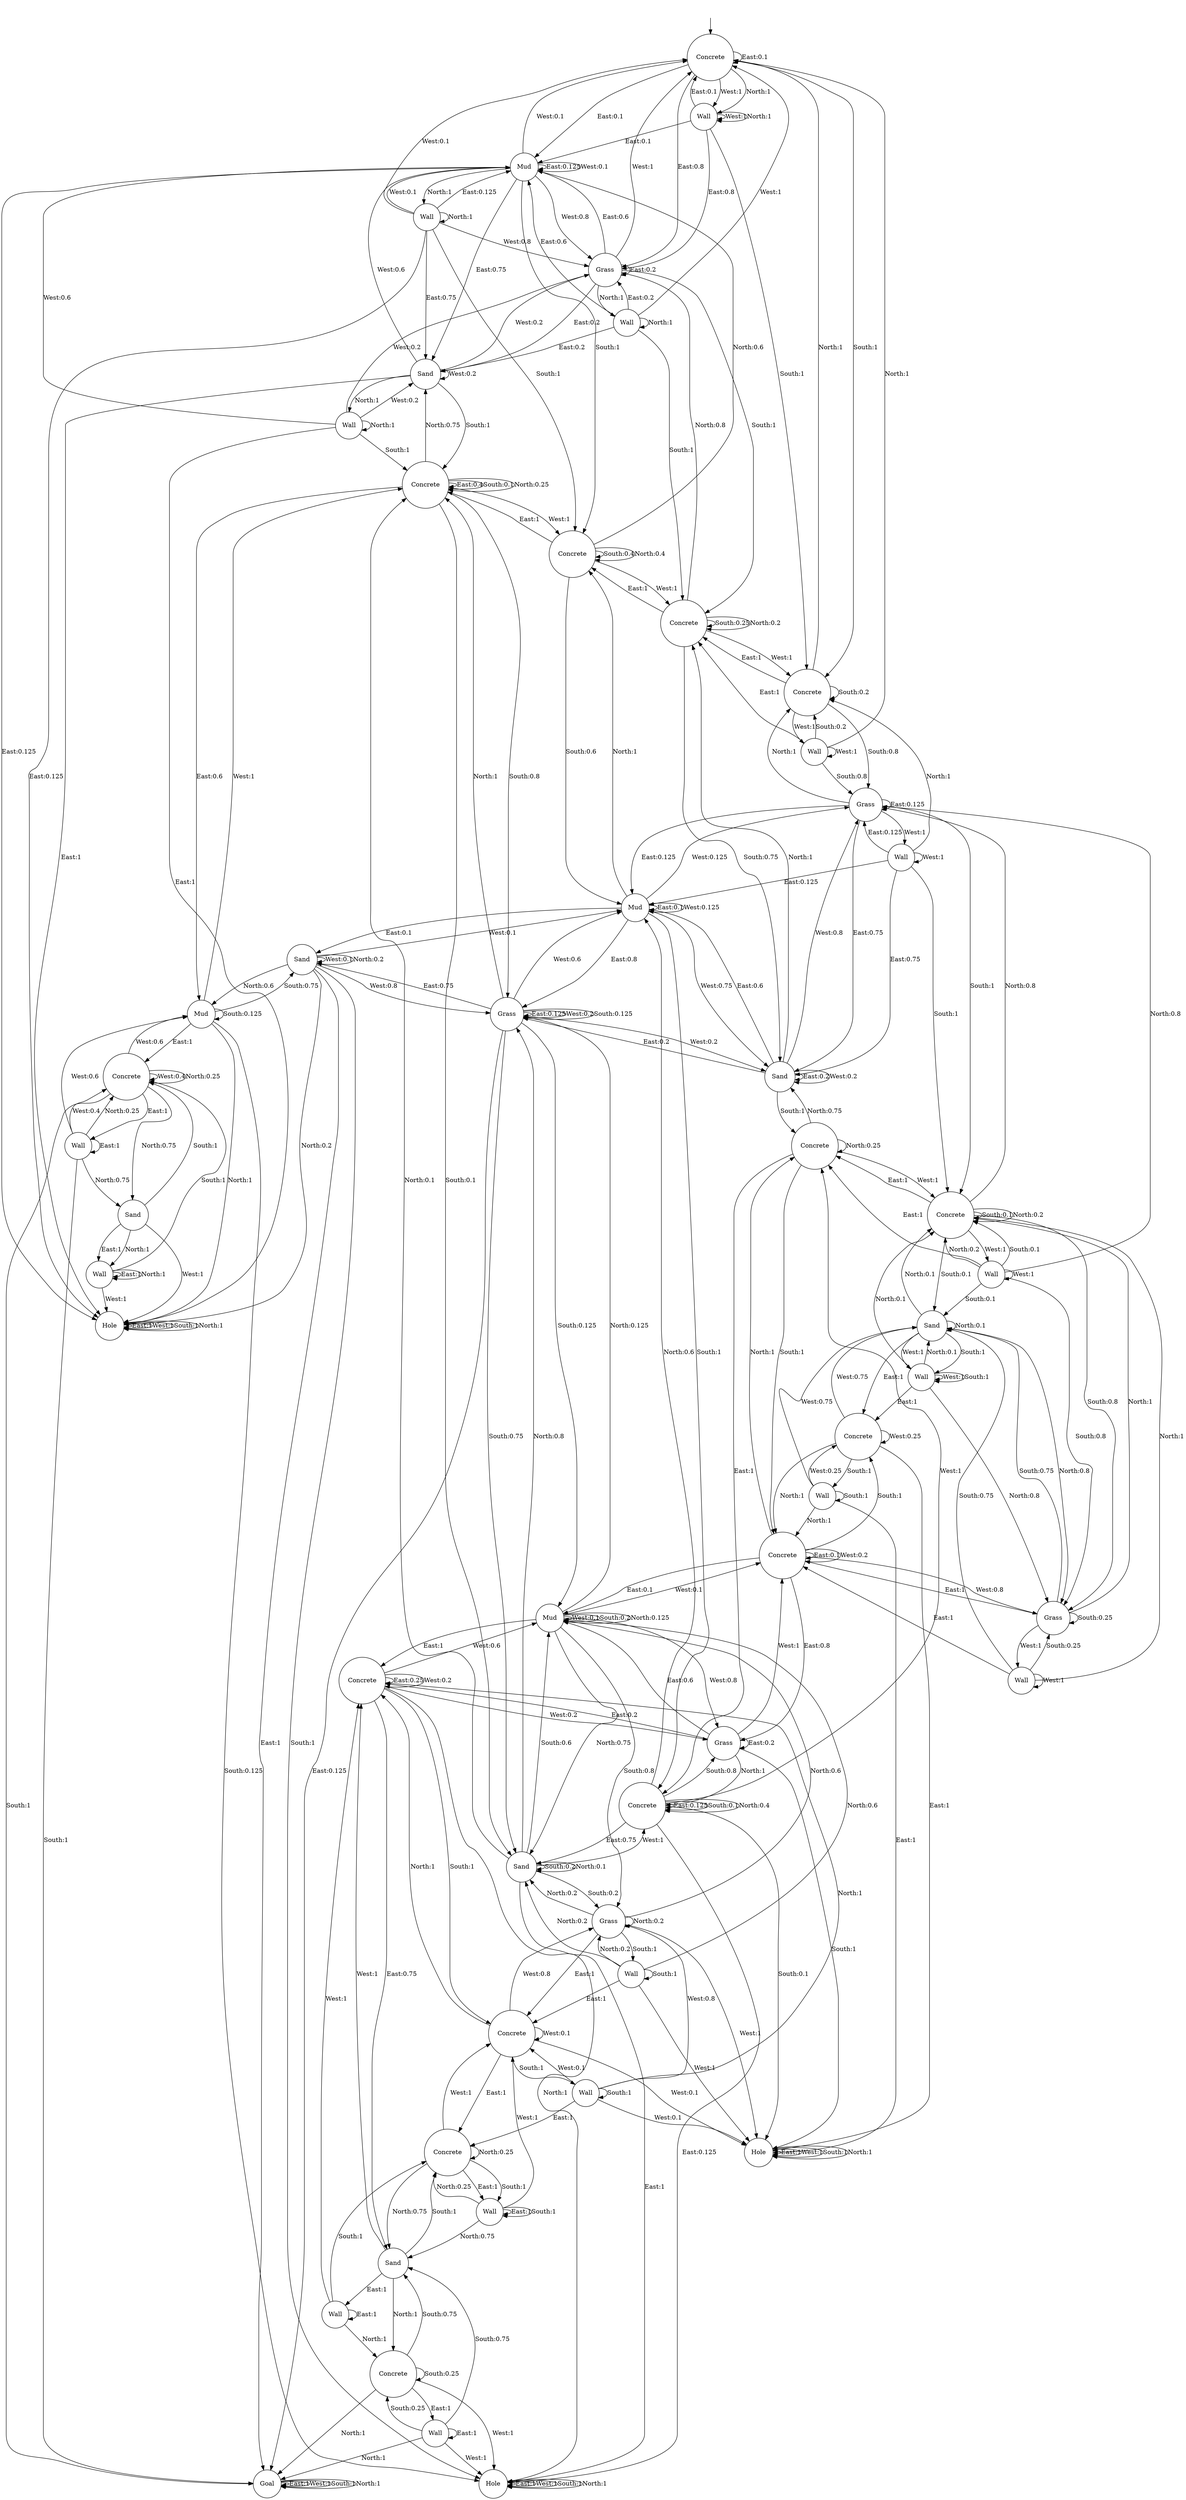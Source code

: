 digraph g {
__start0 [label="" shape="none"];
0 [shape="circle" label="Concrete"];
1 [shape="circle" label="Wall"];
2 [shape="circle" label="Concrete"];
3 [shape="circle" label="Wall"];
4 [shape="circle" label="Wall"];
5 [shape="circle" label="Grass"];
6 [shape="circle" label="Concrete"];
7 [shape="circle" label="Wall"];
8 [shape="circle" label="Wall"];
9 [shape="circle" label="Grass"];
10 [shape="circle" label="Wall"];
11 [shape="circle" label="Sand"];
12 [shape="circle" label="Wall"];
13 [shape="circle" label="Grass"];
14 [shape="circle" label="Concrete"];
15 [shape="circle" label="Sand"];
16 [shape="circle" label="Concrete"];
17 [shape="circle" label="Concrete"];
18 [shape="circle" label="Concrete"];
19 [shape="circle" label="Wall"];
20 [shape="circle" label="Wall"];
21 [shape="circle" label="Mud"];
22 [shape="circle" label="Concrete"];
23 [shape="circle" label="Mud"];
24 [shape="circle" label="Concrete"];
25 [shape="circle" label="Grass"];
26 [shape="circle" label="Hole"];
27 [shape="circle" label="Wall"];
28 [shape="circle" label="Sand"];
29 [shape="circle" label="Concrete"];
30 [shape="circle" label="Grass"];
31 [shape="circle" label="Sand"];
32 [shape="circle" label="Mud"];
33 [shape="circle" label="Wall"];
34 [shape="circle" label="Grass"];
35 [shape="circle" label="Hole"];
36 [shape="circle" label="Mud"];
37 [shape="circle" label="Sand"];
38 [shape="circle" label="Hole"];
39 [shape="circle" label="Concrete"];
40 [shape="circle" label="Concrete"];
41 [shape="circle" label="Wall"];
42 [shape="circle" label="Wall"];
43 [shape="circle" label="Sand"];
44 [shape="circle" label="Concrete"];
45 [shape="circle" label="Wall"];
46 [shape="circle" label="Goal"];
47 [shape="circle" label="Concrete"];
48 [shape="circle" label="Wall"];
49 [shape="circle" label="Wall"];
50 [shape="circle" label="Sand"];
51 [shape="circle" label="Concrete"];
52 [shape="circle" label="Wall"];
0 -> 0 [label="East:0.1"];
0 -> 13 [label="East:0.8"];
0 -> 21 [label="East:0.1"];
0 -> 1 [label="West:1"];
0 -> 2 [label="South:1"];
0 -> 1 [label="North:1"];
1 -> 0 [label="East:0.1"];
1 -> 13 [label="East:0.8"];
1 -> 21 [label="East:0.1"];
1 -> 1 [label="West:1"];
1 -> 2 [label="South:1"];
1 -> 1 [label="North:1"];
2 -> 14 [label="East:1"];
2 -> 3 [label="West:1"];
2 -> 2 [label="South:0.2"];
2 -> 5 [label="South:0.8"];
2 -> 0 [label="North:1"];
3 -> 14 [label="East:1"];
3 -> 3 [label="West:1"];
3 -> 2 [label="South:0.2"];
3 -> 5 [label="South:0.8"];
3 -> 0 [label="North:1"];
4 -> 5 [label="East:0.125"];
4 -> 15 [label="East:0.75"];
4 -> 23 [label="East:0.125"];
4 -> 4 [label="West:1"];
4 -> 6 [label="South:1"];
4 -> 2 [label="North:1"];
5 -> 5 [label="East:0.125"];
5 -> 15 [label="East:0.75"];
5 -> 23 [label="East:0.125"];
5 -> 4 [label="West:1"];
5 -> 6 [label="South:1"];
5 -> 2 [label="North:1"];
6 -> 16 [label="East:1"];
6 -> 7 [label="West:1"];
6 -> 6 [label="South:0.1"];
6 -> 9 [label="South:0.8"];
6 -> 11 [label="South:0.1"];
6 -> 5 [label="North:0.8"];
6 -> 6 [label="North:0.2"];
7 -> 16 [label="East:1"];
7 -> 7 [label="West:1"];
7 -> 6 [label="South:0.1"];
7 -> 9 [label="South:0.8"];
7 -> 11 [label="South:0.1"];
7 -> 5 [label="North:0.8"];
7 -> 6 [label="North:0.2"];
8 -> 17 [label="East:1"];
8 -> 8 [label="West:1"];
8 -> 9 [label="South:0.25"];
8 -> 11 [label="South:0.75"];
8 -> 6 [label="North:1"];
9 -> 17 [label="East:1"];
9 -> 8 [label="West:1"];
9 -> 9 [label="South:0.25"];
9 -> 11 [label="South:0.75"];
9 -> 6 [label="North:1"];
10 -> 18 [label="East:1"];
10 -> 10 [label="West:1"];
10 -> 10 [label="South:1"];
10 -> 6 [label="North:0.1"];
10 -> 9 [label="North:0.8"];
10 -> 11 [label="North:0.1"];
11 -> 18 [label="East:1"];
11 -> 10 [label="West:1"];
11 -> 10 [label="South:1"];
11 -> 6 [label="North:0.1"];
11 -> 9 [label="North:0.8"];
11 -> 11 [label="North:0.1"];
12 -> 13 [label="East:0.2"];
12 -> 21 [label="East:0.6"];
12 -> 28 [label="East:0.2"];
12 -> 0 [label="West:1"];
12 -> 14 [label="South:1"];
12 -> 12 [label="North:1"];
13 -> 13 [label="East:0.2"];
13 -> 21 [label="East:0.6"];
13 -> 28 [label="East:0.2"];
13 -> 0 [label="West:1"];
13 -> 14 [label="South:1"];
13 -> 12 [label="North:1"];
14 -> 22 [label="East:1"];
14 -> 2 [label="West:1"];
14 -> 14 [label="South:0.25"];
14 -> 15 [label="South:0.75"];
14 -> 13 [label="North:0.8"];
14 -> 14 [label="North:0.2"];
15 -> 15 [label="East:0.2"];
15 -> 23 [label="East:0.6"];
15 -> 30 [label="East:0.2"];
15 -> 5 [label="West:0.8"];
15 -> 15 [label="West:0.2"];
15 -> 16 [label="South:1"];
15 -> 14 [label="North:1"];
16 -> 24 [label="East:1"];
16 -> 6 [label="West:1"];
16 -> 17 [label="South:1"];
16 -> 15 [label="North:0.75"];
16 -> 16 [label="North:0.25"];
17 -> 17 [label="East:0.1"];
17 -> 25 [label="East:0.8"];
17 -> 32 [label="East:0.1"];
17 -> 9 [label="West:0.8"];
17 -> 17 [label="West:0.2"];
17 -> 18 [label="South:1"];
17 -> 16 [label="North:1"];
18 -> 26 [label="East:1"];
18 -> 11 [label="West:0.75"];
18 -> 18 [label="West:0.25"];
18 -> 19 [label="South:1"];
18 -> 17 [label="North:1"];
19 -> 26 [label="East:1"];
19 -> 11 [label="West:0.75"];
19 -> 18 [label="West:0.25"];
19 -> 19 [label="South:1"];
19 -> 17 [label="North:1"];
20 -> 21 [label="East:0.125"];
20 -> 28 [label="East:0.75"];
20 -> 35 [label="East:0.125"];
20 -> 0 [label="West:0.1"];
20 -> 13 [label="West:0.8"];
20 -> 21 [label="West:0.1"];
20 -> 22 [label="South:1"];
20 -> 20 [label="North:1"];
21 -> 21 [label="East:0.125"];
21 -> 28 [label="East:0.75"];
21 -> 35 [label="East:0.125"];
21 -> 0 [label="West:0.1"];
21 -> 13 [label="West:0.8"];
21 -> 21 [label="West:0.1"];
21 -> 22 [label="South:1"];
21 -> 20 [label="North:1"];
22 -> 29 [label="East:1"];
22 -> 14 [label="West:1"];
22 -> 22 [label="South:0.4"];
22 -> 23 [label="South:0.6"];
22 -> 21 [label="North:0.6"];
22 -> 22 [label="North:0.4"];
23 -> 23 [label="East:0.1"];
23 -> 30 [label="East:0.8"];
23 -> 37 [label="East:0.1"];
23 -> 5 [label="West:0.125"];
23 -> 15 [label="West:0.75"];
23 -> 23 [label="West:0.125"];
23 -> 24 [label="South:1"];
23 -> 22 [label="North:1"];
24 -> 24 [label="East:0.125"];
24 -> 31 [label="East:0.75"];
24 -> 38 [label="East:0.125"];
24 -> 16 [label="West:1"];
24 -> 24 [label="South:0.1"];
24 -> 25 [label="South:0.8"];
24 -> 26 [label="South:0.1"];
24 -> 23 [label="North:0.6"];
24 -> 24 [label="North:0.4"];
25 -> 25 [label="East:0.2"];
25 -> 32 [label="East:0.6"];
25 -> 39 [label="East:0.2"];
25 -> 17 [label="West:1"];
25 -> 26 [label="South:1"];
25 -> 24 [label="North:1"];
26 -> 26 [label="East:1"];
26 -> 26 [label="West:1"];
26 -> 26 [label="South:1"];
26 -> 26 [label="North:1"];
27 -> 35 [label="East:1"];
27 -> 13 [label="West:0.2"];
27 -> 21 [label="West:0.6"];
27 -> 28 [label="West:0.2"];
27 -> 29 [label="South:1"];
27 -> 27 [label="North:1"];
28 -> 35 [label="East:1"];
28 -> 13 [label="West:0.2"];
28 -> 21 [label="West:0.6"];
28 -> 28 [label="West:0.2"];
28 -> 29 [label="South:1"];
28 -> 27 [label="North:1"];
29 -> 29 [label="East:0.4"];
29 -> 36 [label="East:0.6"];
29 -> 22 [label="West:1"];
29 -> 29 [label="South:0.1"];
29 -> 30 [label="South:0.8"];
29 -> 31 [label="South:0.1"];
29 -> 28 [label="North:0.75"];
29 -> 29 [label="North:0.25"];
30 -> 30 [label="East:0.125"];
30 -> 37 [label="East:0.75"];
30 -> 46 [label="East:0.125"];
30 -> 15 [label="West:0.2"];
30 -> 23 [label="West:0.6"];
30 -> 30 [label="West:0.2"];
30 -> 30 [label="South:0.125"];
30 -> 31 [label="South:0.75"];
30 -> 32 [label="South:0.125"];
30 -> 29 [label="North:1"];
31 -> 38 [label="East:1"];
31 -> 24 [label="West:1"];
31 -> 31 [label="South:0.2"];
31 -> 32 [label="South:0.6"];
31 -> 34 [label="South:0.2"];
31 -> 29 [label="North:0.1"];
31 -> 30 [label="North:0.8"];
31 -> 31 [label="North:0.1"];
32 -> 39 [label="East:1"];
32 -> 17 [label="West:0.1"];
32 -> 25 [label="West:0.8"];
32 -> 32 [label="West:0.1"];
32 -> 32 [label="South:0.2"];
32 -> 34 [label="South:0.8"];
32 -> 30 [label="North:0.125"];
32 -> 31 [label="North:0.75"];
32 -> 32 [label="North:0.125"];
33 -> 40 [label="East:1"];
33 -> 26 [label="West:1"];
33 -> 33 [label="South:1"];
33 -> 31 [label="North:0.2"];
33 -> 32 [label="North:0.6"];
33 -> 34 [label="North:0.2"];
34 -> 40 [label="East:1"];
34 -> 26 [label="West:1"];
34 -> 33 [label="South:1"];
34 -> 31 [label="North:0.2"];
34 -> 32 [label="North:0.6"];
34 -> 34 [label="North:0.2"];
35 -> 35 [label="East:1"];
35 -> 35 [label="West:1"];
35 -> 35 [label="South:1"];
35 -> 35 [label="North:1"];
36 -> 44 [label="East:1"];
36 -> 29 [label="West:1"];
36 -> 36 [label="South:0.125"];
36 -> 37 [label="South:0.75"];
36 -> 38 [label="South:0.125"];
36 -> 35 [label="North:1"];
37 -> 46 [label="East:1"];
37 -> 23 [label="West:0.1"];
37 -> 30 [label="West:0.8"];
37 -> 37 [label="West:0.1"];
37 -> 38 [label="South:1"];
37 -> 35 [label="North:0.2"];
37 -> 36 [label="North:0.6"];
37 -> 37 [label="North:0.2"];
38 -> 38 [label="East:1"];
38 -> 38 [label="West:1"];
38 -> 38 [label="South:1"];
38 -> 38 [label="North:1"];
39 -> 39 [label="East:0.25"];
39 -> 50 [label="East:0.75"];
39 -> 25 [label="West:0.2"];
39 -> 32 [label="West:0.6"];
39 -> 39 [label="West:0.2"];
39 -> 40 [label="South:1"];
39 -> 38 [label="North:1"];
40 -> 51 [label="East:1"];
40 -> 26 [label="West:0.1"];
40 -> 34 [label="West:0.8"];
40 -> 40 [label="West:0.1"];
40 -> 41 [label="South:1"];
40 -> 39 [label="North:1"];
41 -> 51 [label="East:1"];
41 -> 26 [label="West:0.1"];
41 -> 34 [label="West:0.8"];
41 -> 40 [label="West:0.1"];
41 -> 41 [label="South:1"];
41 -> 39 [label="North:1"];
42 -> 42 [label="East:1"];
42 -> 35 [label="West:1"];
42 -> 44 [label="South:1"];
42 -> 42 [label="North:1"];
43 -> 42 [label="East:1"];
43 -> 35 [label="West:1"];
43 -> 44 [label="South:1"];
43 -> 42 [label="North:1"];
44 -> 45 [label="East:1"];
44 -> 36 [label="West:0.6"];
44 -> 44 [label="West:0.4"];
44 -> 46 [label="South:1"];
44 -> 43 [label="North:0.75"];
44 -> 44 [label="North:0.25"];
45 -> 45 [label="East:1"];
45 -> 36 [label="West:0.6"];
45 -> 44 [label="West:0.4"];
45 -> 46 [label="South:1"];
45 -> 43 [label="North:0.75"];
45 -> 44 [label="North:0.25"];
46 -> 46 [label="East:1"];
46 -> 46 [label="West:1"];
46 -> 46 [label="South:1"];
46 -> 46 [label="North:1"];
47 -> 48 [label="East:1"];
47 -> 38 [label="West:1"];
47 -> 47 [label="South:0.25"];
47 -> 50 [label="South:0.75"];
47 -> 46 [label="North:1"];
48 -> 48 [label="East:1"];
48 -> 38 [label="West:1"];
48 -> 47 [label="South:0.25"];
48 -> 50 [label="South:0.75"];
48 -> 46 [label="North:1"];
49 -> 49 [label="East:1"];
49 -> 39 [label="West:1"];
49 -> 51 [label="South:1"];
49 -> 47 [label="North:1"];
50 -> 49 [label="East:1"];
50 -> 39 [label="West:1"];
50 -> 51 [label="South:1"];
50 -> 47 [label="North:1"];
51 -> 52 [label="East:1"];
51 -> 40 [label="West:1"];
51 -> 52 [label="South:1"];
51 -> 50 [label="North:0.75"];
51 -> 51 [label="North:0.25"];
52 -> 52 [label="East:1"];
52 -> 40 [label="West:1"];
52 -> 52 [label="South:1"];
52 -> 50 [label="North:0.75"];
52 -> 51 [label="North:0.25"];
__start0 -> 0;
}
